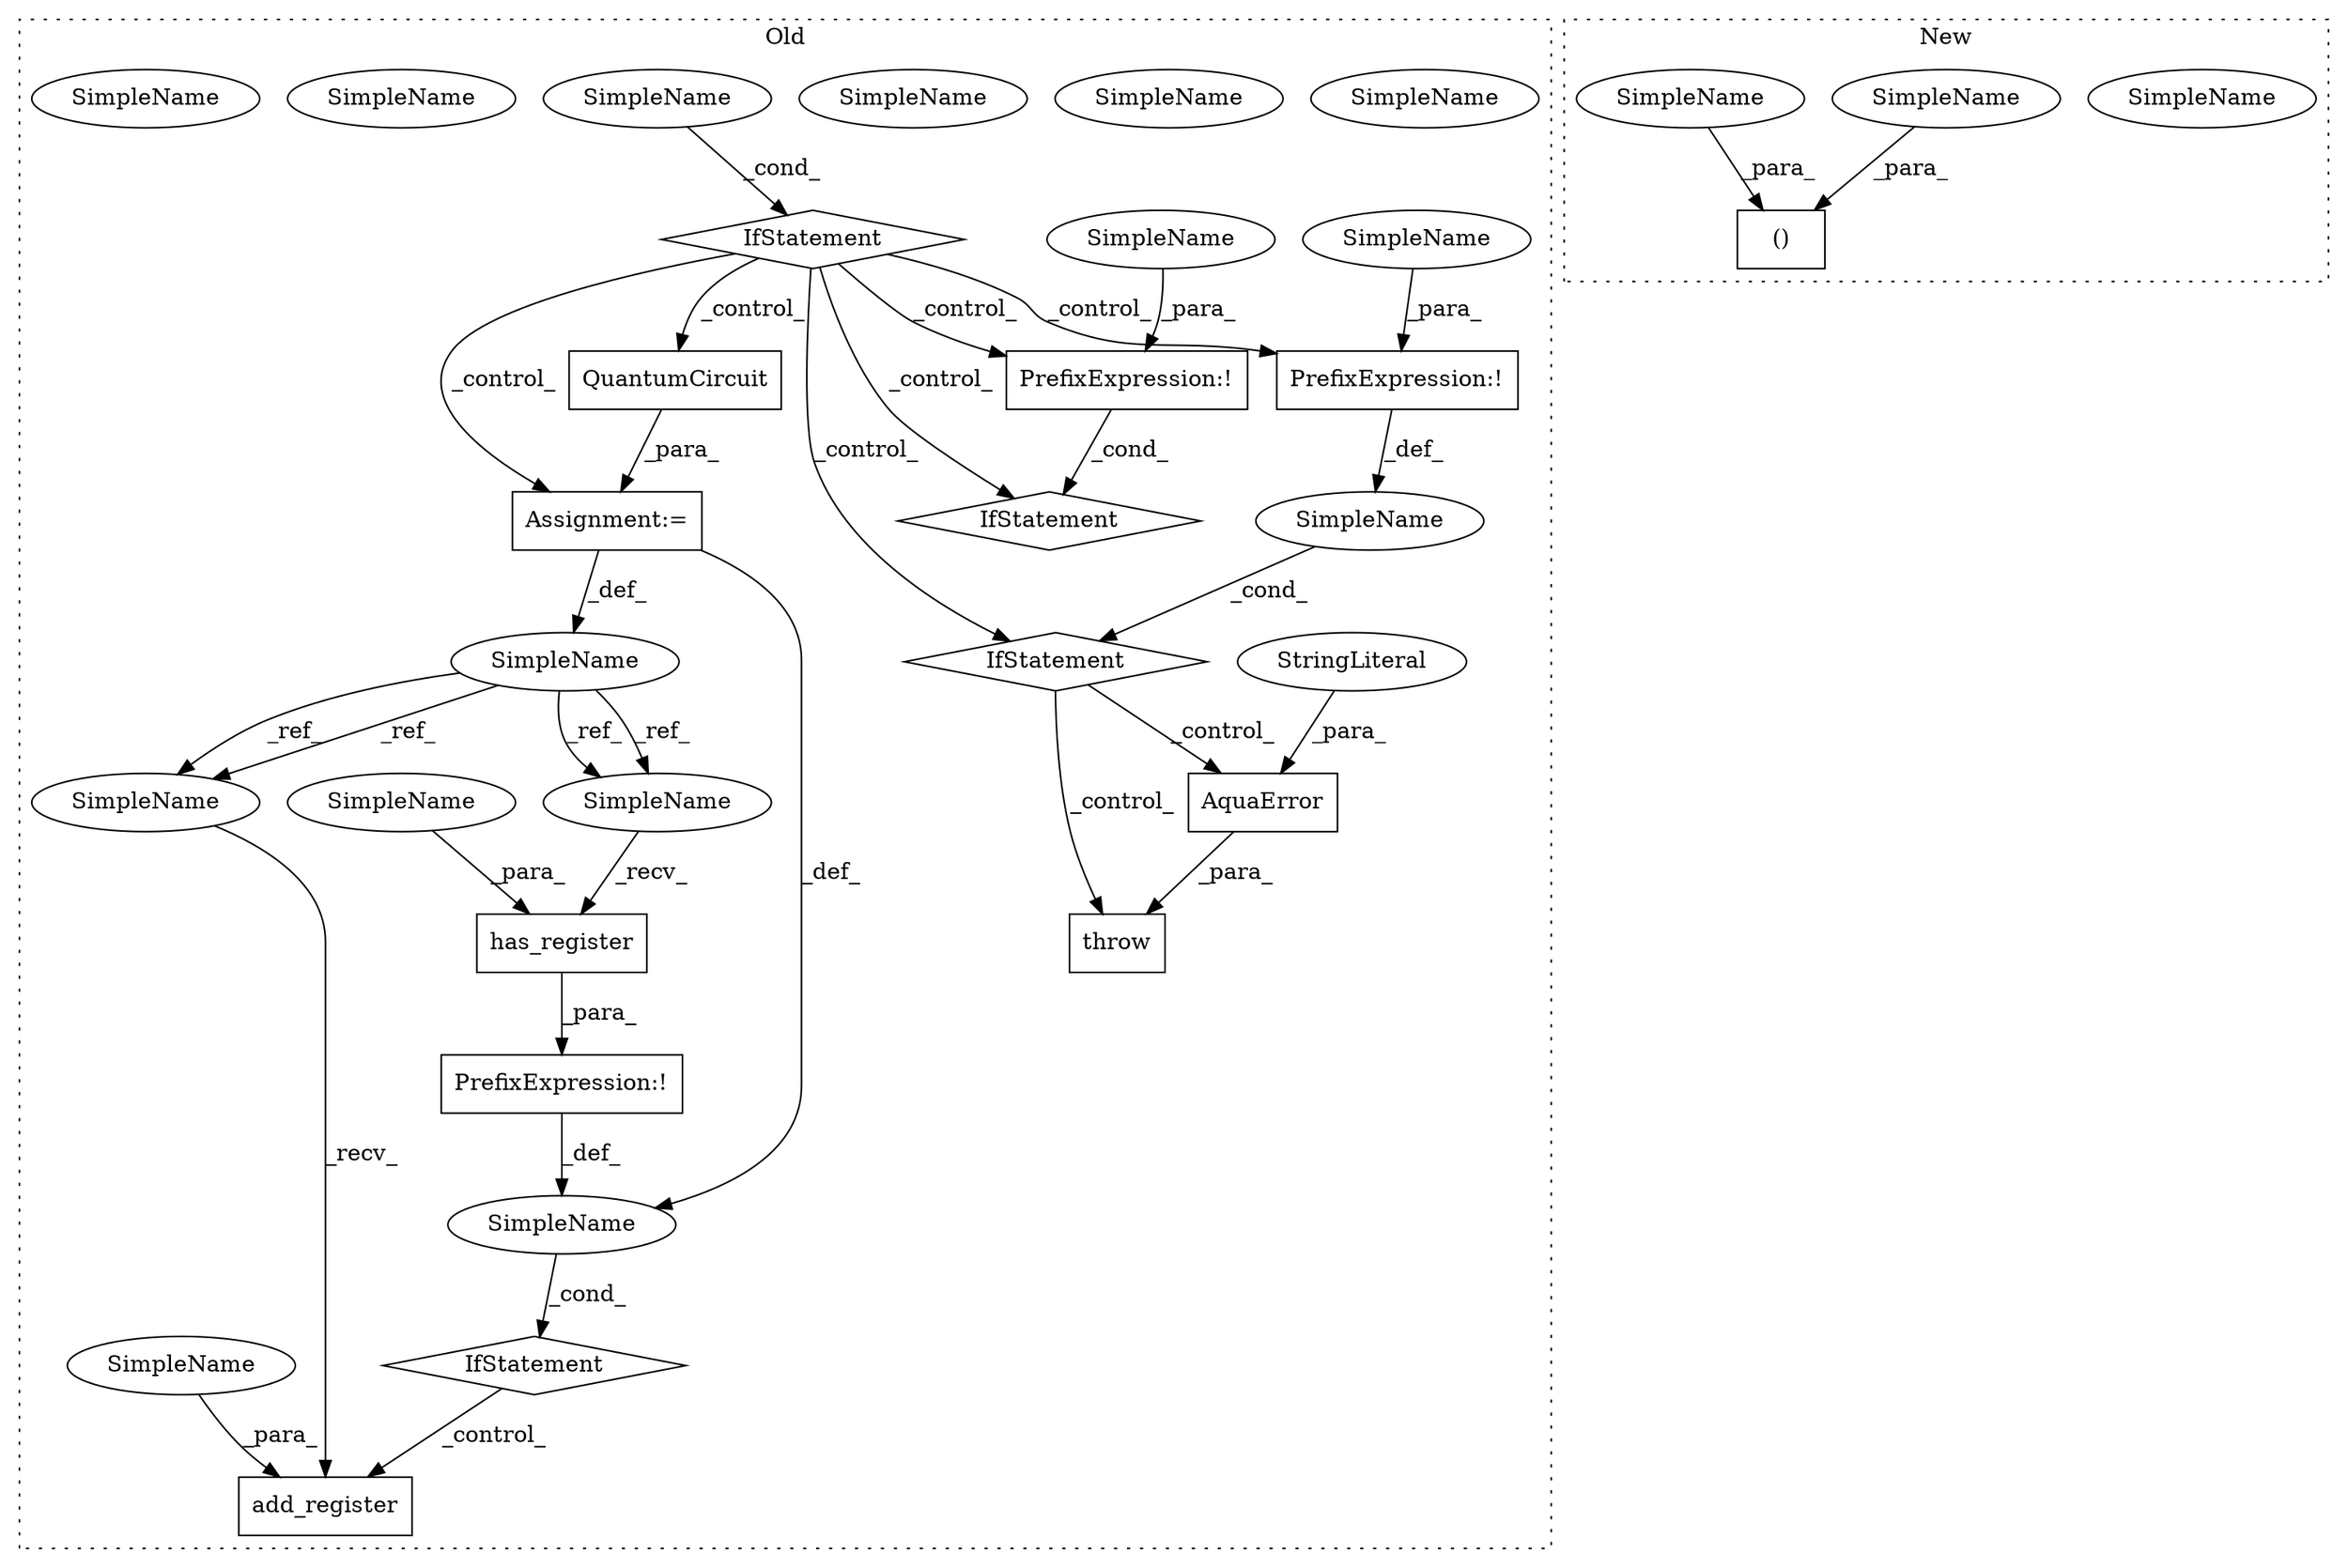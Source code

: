 digraph G {
subgraph cluster0 {
1 [label="AquaError" a="32" s="916,998" l="10,1" shape="box"];
3 [label="IfStatement" a="25" s="883,896" l="4,2" shape="diamond"];
4 [label="SimpleName" a="42" s="" l="" shape="ellipse"];
5 [label="StringLiteral" a="45" s="926" l="72" shape="ellipse"];
6 [label="throw" a="53" s="910" l="6" shape="box"];
7 [label="PrefixExpression:!" a="38" s="887" l="1" shape="box"];
8 [label="PrefixExpression:!" a="38" s="1073" l="1" shape="box"];
9 [label="add_register" a="32" s="1223,1244" l="13,1" shape="box"];
10 [label="PrefixExpression:!" a="38" s="1172" l="1" shape="box"];
12 [label="has_register" a="32" s="1181,1202" l="13,1" shape="box"];
13 [label="SimpleName" a="42" s="" l="" shape="ellipse"];
14 [label="IfStatement" a="25" s="1168,1203" l="4,2" shape="diamond"];
15 [label="IfStatement" a="25" s="1069,1082" l="4,2" shape="diamond"];
16 [label="SimpleName" a="42" s="1035" l="7" shape="ellipse"];
17 [label="IfStatement" a="25" s="860,871" l="4,2" shape="diamond"];
18 [label="QuantumCircuit" a="32" s="1043" l="16" shape="box"];
19 [label="SimpleName" a="42" s="864" l="7" shape="ellipse"];
20 [label="Assignment:=" a="7" s="1042" l="1" shape="box"];
21 [label="SimpleName" a="42" s="1236" l="8" shape="ellipse"];
22 [label="SimpleName" a="42" s="1194" l="8" shape="ellipse"];
23 [label="SimpleName" a="42" s="864" l="7" shape="ellipse"];
24 [label="SimpleName" a="42" s="1173" l="7" shape="ellipse"];
25 [label="SimpleName" a="42" s="1215" l="7" shape="ellipse"];
26 [label="SimpleName" a="42" s="1194" l="8" shape="ellipse"];
27 [label="SimpleName" a="42" s="1236" l="8" shape="ellipse"];
28 [label="SimpleName" a="42" s="1074" l="8" shape="ellipse"];
29 [label="SimpleName" a="42" s="888" l="8" shape="ellipse"];
31 [label="SimpleName" a="42" s="1173" l="7" shape="ellipse"];
32 [label="SimpleName" a="42" s="1215" l="7" shape="ellipse"];
label = "Old";
style="dotted";
}
subgraph cluster1 {
2 [label="()" a="106" s="771" l="28" shape="box"];
11 [label="SimpleName" a="42" s="791" l="8" shape="ellipse"];
30 [label="SimpleName" a="42" s="771" l="7" shape="ellipse"];
33 [label="SimpleName" a="42" s="791" l="8" shape="ellipse"];
label = "New";
style="dotted";
}
1 -> 6 [label="_para_"];
3 -> 6 [label="_control_"];
3 -> 1 [label="_control_"];
4 -> 3 [label="_cond_"];
5 -> 1 [label="_para_"];
7 -> 4 [label="_def_"];
8 -> 15 [label="_cond_"];
10 -> 13 [label="_def_"];
12 -> 10 [label="_para_"];
13 -> 14 [label="_cond_"];
14 -> 9 [label="_control_"];
16 -> 32 [label="_ref_"];
16 -> 32 [label="_ref_"];
16 -> 31 [label="_ref_"];
16 -> 31 [label="_ref_"];
17 -> 18 [label="_control_"];
17 -> 15 [label="_control_"];
17 -> 20 [label="_control_"];
17 -> 7 [label="_control_"];
17 -> 8 [label="_control_"];
17 -> 3 [label="_control_"];
18 -> 20 [label="_para_"];
20 -> 13 [label="_def_"];
20 -> 16 [label="_def_"];
23 -> 17 [label="_cond_"];
26 -> 12 [label="_para_"];
27 -> 9 [label="_para_"];
28 -> 8 [label="_para_"];
29 -> 7 [label="_para_"];
30 -> 2 [label="_para_"];
31 -> 12 [label="_recv_"];
32 -> 9 [label="_recv_"];
33 -> 2 [label="_para_"];
}